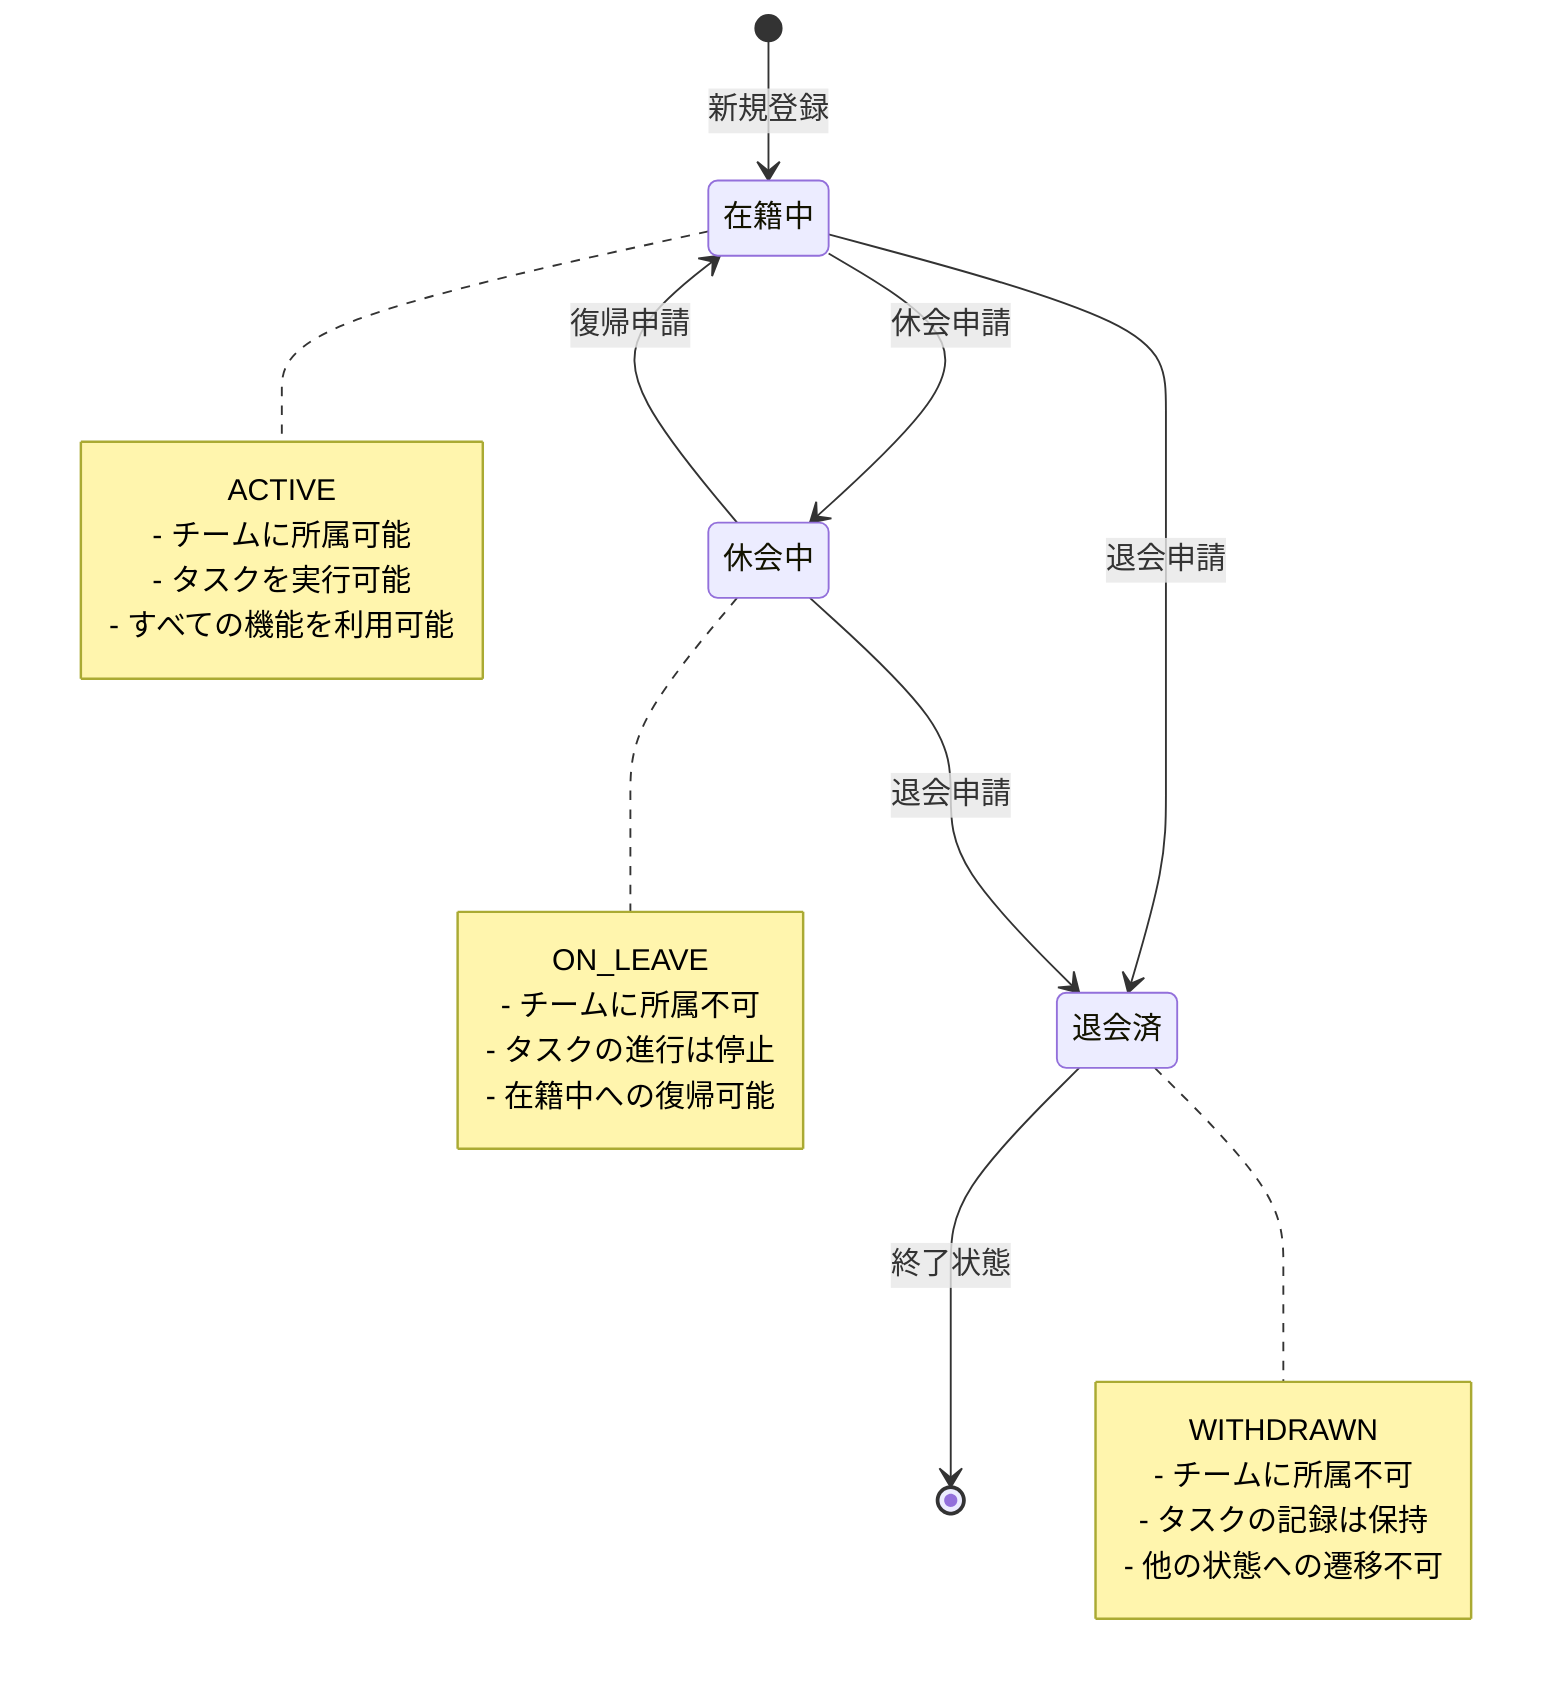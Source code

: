 stateDiagram-v2
    [*] --> 在籍中: 新規登録
    
    在籍中 --> 休会中: 休会申請
    在籍中 --> 退会済: 退会申請
    
    休会中 --> 在籍中: 復帰申請
    休会中 --> 退会済: 退会申請
    
    退会済 --> [*]: 終了状態

    note right of 在籍中
        ACTIVE
        - チームに所属可能
        - タスクを実行可能
        - すべての機能を利用可能
    end note

    note right of 休会中
        ON_LEAVE
        - チームに所属不可
        - タスクの進行は停止
        - 在籍中への復帰可能
    end note

    note right of 退会済
        WITHDRAWN
        - チームに所属不可
        - タスクの記録は保持
        - 他の状態への遷移不可
    end note